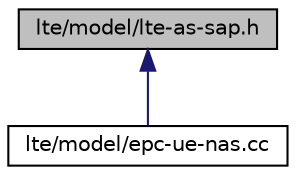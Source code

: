 digraph "lte/model/lte-as-sap.h"
{
  edge [fontname="Helvetica",fontsize="10",labelfontname="Helvetica",labelfontsize="10"];
  node [fontname="Helvetica",fontsize="10",shape=record];
  Node1 [label="lte/model/lte-as-sap.h",height=0.2,width=0.4,color="black", fillcolor="grey75", style="filled", fontcolor="black"];
  Node1 -> Node2 [dir="back",color="midnightblue",fontsize="10",style="solid"];
  Node2 [label="lte/model/epc-ue-nas.cc",height=0.2,width=0.4,color="black", fillcolor="white", style="filled",URL="$d4/d61/epc-ue-nas_8cc.html"];
}
